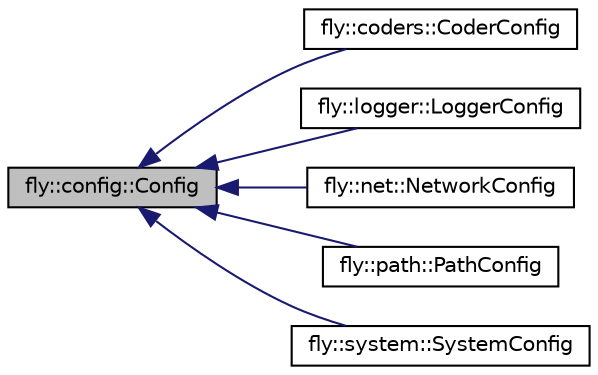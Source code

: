 digraph "fly::config::Config"
{
 // LATEX_PDF_SIZE
  edge [fontname="Helvetica",fontsize="10",labelfontname="Helvetica",labelfontsize="10"];
  node [fontname="Helvetica",fontsize="10",shape=record];
  rankdir="LR";
  Node1 [label="fly::config::Config",height=0.2,width=0.4,color="black", fillcolor="grey75", style="filled", fontcolor="black",tooltip=" "];
  Node1 -> Node2 [dir="back",color="midnightblue",fontsize="10",style="solid",fontname="Helvetica"];
  Node2 [label="fly::coders::CoderConfig",height=0.2,width=0.4,color="black", fillcolor="white", style="filled",URL="$classfly_1_1coders_1_1_coder_config.html",tooltip=" "];
  Node1 -> Node3 [dir="back",color="midnightblue",fontsize="10",style="solid",fontname="Helvetica"];
  Node3 [label="fly::logger::LoggerConfig",height=0.2,width=0.4,color="black", fillcolor="white", style="filled",URL="$classfly_1_1logger_1_1_logger_config.html",tooltip=" "];
  Node1 -> Node4 [dir="back",color="midnightblue",fontsize="10",style="solid",fontname="Helvetica"];
  Node4 [label="fly::net::NetworkConfig",height=0.2,width=0.4,color="black", fillcolor="white", style="filled",URL="$classfly_1_1net_1_1_network_config.html",tooltip=" "];
  Node1 -> Node5 [dir="back",color="midnightblue",fontsize="10",style="solid",fontname="Helvetica"];
  Node5 [label="fly::path::PathConfig",height=0.2,width=0.4,color="black", fillcolor="white", style="filled",URL="$classfly_1_1path_1_1_path_config.html",tooltip=" "];
  Node1 -> Node6 [dir="back",color="midnightblue",fontsize="10",style="solid",fontname="Helvetica"];
  Node6 [label="fly::system::SystemConfig",height=0.2,width=0.4,color="black", fillcolor="white", style="filled",URL="$classfly_1_1system_1_1_system_config.html",tooltip=" "];
}
